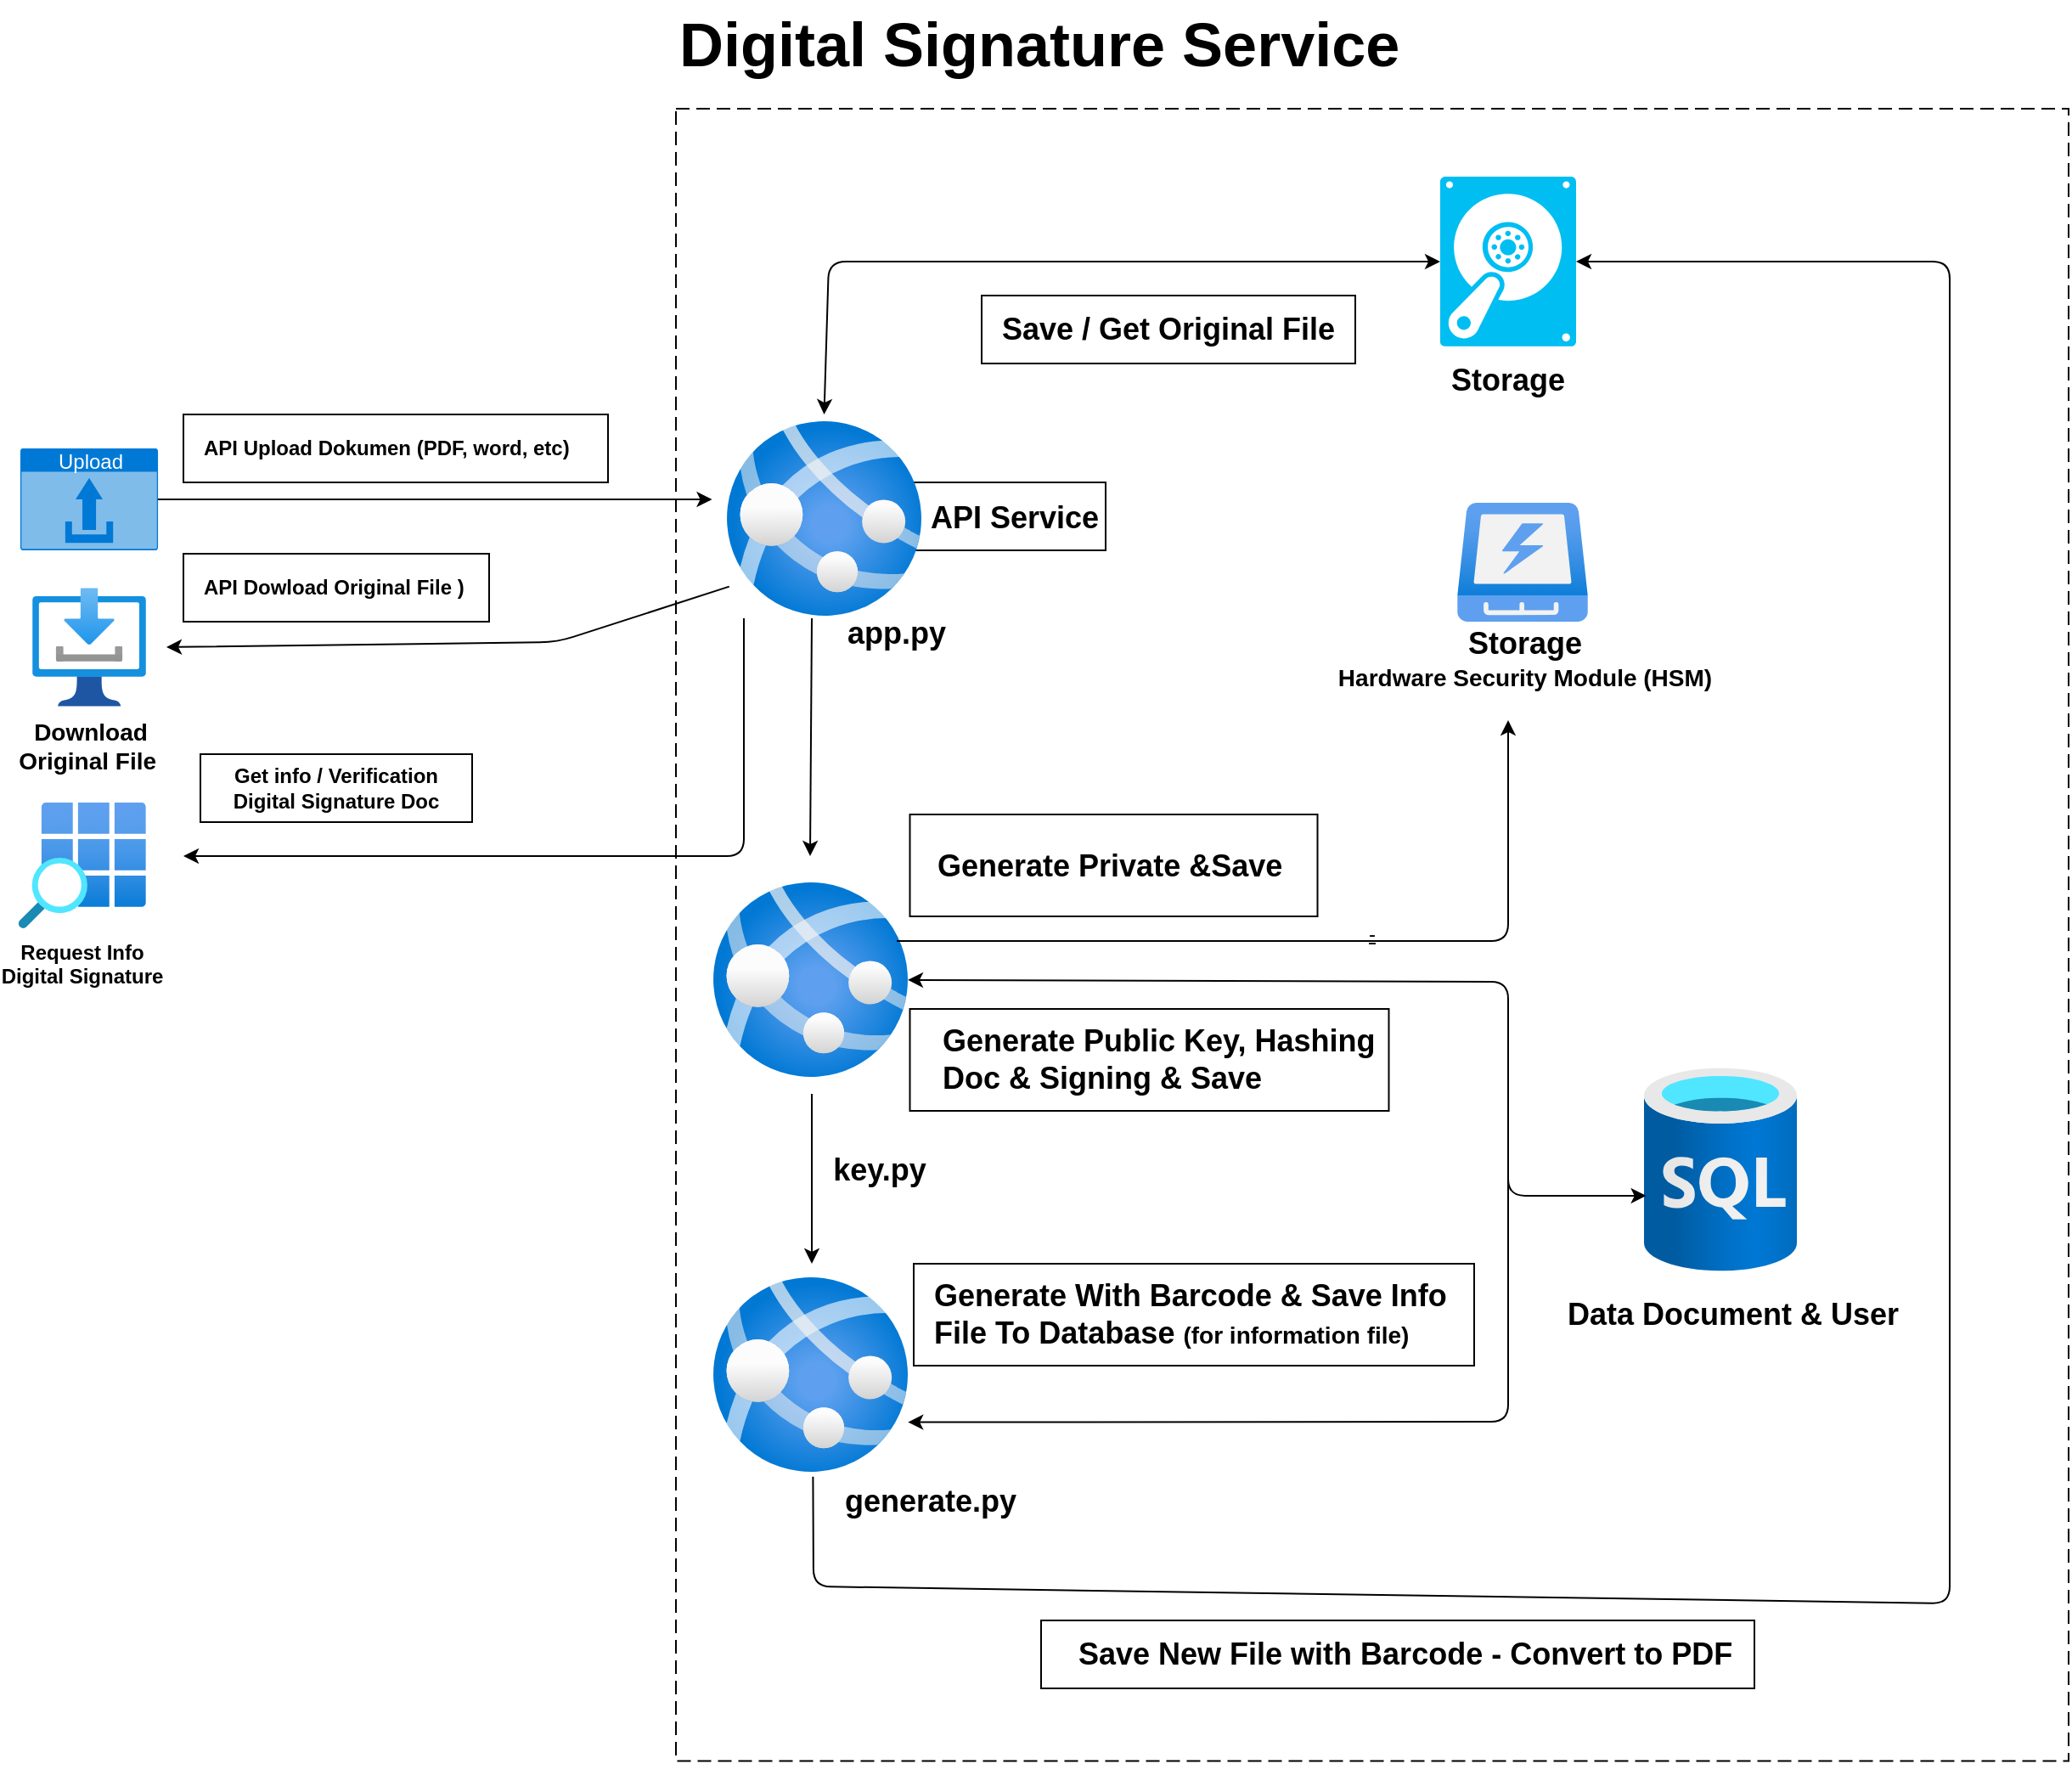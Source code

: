 <mxfile version="13.9.9" type="device" pages="3"><diagram id="MPOJHuXkhUEyFL-CrtOR" name="Architecture"><mxGraphModel dx="316" dy="3148" grid="1" gridSize="10" guides="1" tooltips="1" connect="1" arrows="1" fold="1" page="1" pageScale="1" pageWidth="850" pageHeight="1100" math="0" shadow="0"><root><mxCell id="jSEY8RpCkoVRMXqWIVlT-0"/><mxCell id="jSEY8RpCkoVRMXqWIVlT-1" parent="jSEY8RpCkoVRMXqWIVlT-0"/><mxCell id="FrtP_dH6Uc2Aja6n9ll5-71" value="" style="rounded=0;whiteSpace=wrap;html=1;" parent="jSEY8RpCkoVRMXqWIVlT-1" vertex="1"><mxGeometry x="2683" y="-820" width="120" height="40" as="geometry"/></mxCell><mxCell id="FrtP_dH6Uc2Aja6n9ll5-50" value="" style="rounded=0;whiteSpace=wrap;html=1;" parent="jSEY8RpCkoVRMXqWIVlT-1" vertex="1"><mxGeometry x="2260" y="-778" width="180" height="40" as="geometry"/></mxCell><mxCell id="FrtP_dH6Uc2Aja6n9ll5-47" value="" style="rounded=0;whiteSpace=wrap;html=1;" parent="jSEY8RpCkoVRMXqWIVlT-1" vertex="1"><mxGeometry x="2260" y="-860" width="250" height="40" as="geometry"/></mxCell><mxCell id="FrtP_dH6Uc2Aja6n9ll5-24" value="" style="rounded=0;whiteSpace=wrap;html=1;" parent="jSEY8RpCkoVRMXqWIVlT-1" vertex="1"><mxGeometry x="2690" y="-360" width="330" height="60" as="geometry"/></mxCell><mxCell id="FrtP_dH6Uc2Aja6n9ll5-23" value="" style="rounded=0;whiteSpace=wrap;html=1;" parent="jSEY8RpCkoVRMXqWIVlT-1" vertex="1"><mxGeometry x="2687.75" y="-624.5" width="240" height="60" as="geometry"/></mxCell><mxCell id="zPp8dW7rA8LVeBtgR61B-13" value="" style="endArrow=classic;html=1;entryX=0.5;entryY=1;entryDx=0;entryDy=0;fontStyle=1;" parent="jSEY8RpCkoVRMXqWIVlT-1" source="nGlbBNBVyOaWw1xf1DDI-30" edge="1"><mxGeometry x="2080" y="-1160" width="50" height="50" as="geometry"><mxPoint x="2410" y="-800" as="sourcePoint"/><mxPoint x="2571.25" y="-810" as="targetPoint"/></mxGeometry></mxCell><mxCell id="kksqPMrv0ADaczTqfNwD-33" value="&lt;font style=&quot;font-size: 12px&quot;&gt;API Upload Dokumen (PDF, word, etc)&lt;/font&gt;" style="text;html=1;strokeColor=none;fillColor=none;align=left;verticalAlign=middle;whiteSpace=wrap;rounded=0;fontStyle=1" parent="jSEY8RpCkoVRMXqWIVlT-1" vertex="1"><mxGeometry x="2270" y="-850" width="320" height="20" as="geometry"/></mxCell><mxCell id="kksqPMrv0ADaczTqfNwD-53" value="&lt;div style=&quot;text-align: center&quot;&gt;&lt;span style=&quot;font-size: 36px&quot;&gt;&lt;b&gt;Digital Signature Service&lt;/b&gt;&lt;/span&gt;&lt;/div&gt;" style="text;html=1;strokeColor=none;fillColor=none;align=left;verticalAlign=middle;whiteSpace=wrap;rounded=0;fontSize=40;" parent="jSEY8RpCkoVRMXqWIVlT-1" vertex="1"><mxGeometry x="2550" y="-1090" width="730" height="20" as="geometry"/></mxCell><mxCell id="nGlbBNBVyOaWw1xf1DDI-30" value="Upload" style="html=1;strokeColor=none;fillColor=#0079D6;labelPosition=center;verticalLabelPosition=middle;verticalAlign=top;align=center;fontSize=12;outlineConnect=0;spacingTop=-6;fontColor=#FFFFFF;shape=mxgraph.sitemap.upload;" parent="jSEY8RpCkoVRMXqWIVlT-1" vertex="1"><mxGeometry x="2163.97" y="-840" width="81.07" height="60" as="geometry"/></mxCell><mxCell id="apSkUDXAmTksaaojhE6L-6" value="&lt;b&gt;&lt;font style=&quot;font-size: 18px&quot;&gt;app.py&lt;/font&gt;&lt;/b&gt;" style="text;html=1;strokeColor=none;fillColor=none;align=center;verticalAlign=middle;whiteSpace=wrap;rounded=0;fontStyle=0" parent="jSEY8RpCkoVRMXqWIVlT-1" vertex="1"><mxGeometry x="2660.0" y="-741.5" width="40" height="20" as="geometry"/></mxCell><mxCell id="kksqPMrv0ADaczTqfNwD-2" value="" style="aspect=fixed;html=1;points=[];align=center;image;fontSize=12;image=img/lib/azure2/app_services/App_Services.svg;" parent="jSEY8RpCkoVRMXqWIVlT-1" vertex="1"><mxGeometry x="2580" y="-856" width="114.5" height="114.5" as="geometry"/></mxCell><mxCell id="FrtP_dH6Uc2Aja6n9ll5-1" value="" style="aspect=fixed;html=1;points=[];align=center;image;fontSize=12;image=img/lib/azure2/app_services/App_Services.svg;" parent="jSEY8RpCkoVRMXqWIVlT-1" vertex="1"><mxGeometry x="2572" y="-584.5" width="114.5" height="114.5" as="geometry"/></mxCell><mxCell id="FrtP_dH6Uc2Aja6n9ll5-3" value="&lt;b&gt;&lt;font style=&quot;font-size: 18px&quot;&gt;Generate Private &amp;amp;Save&lt;/font&gt;&lt;/b&gt;" style="text;html=1;strokeColor=none;fillColor=none;align=left;verticalAlign=middle;whiteSpace=wrap;rounded=0;fontStyle=0" parent="jSEY8RpCkoVRMXqWIVlT-1" vertex="1"><mxGeometry x="2702.25" y="-604.5" width="290" height="20" as="geometry"/></mxCell><mxCell id="FrtP_dH6Uc2Aja6n9ll5-4" value="&lt;b&gt;&lt;font style=&quot;font-size: 18px&quot;&gt;key.py&lt;/font&gt;&lt;/b&gt;" style="text;html=1;strokeColor=none;fillColor=none;align=center;verticalAlign=middle;whiteSpace=wrap;rounded=0;fontStyle=0" parent="jSEY8RpCkoVRMXqWIVlT-1" vertex="1"><mxGeometry x="2560" y="-425.5" width="220" height="20" as="geometry"/></mxCell><mxCell id="FrtP_dH6Uc2Aja6n9ll5-7" value="" style="aspect=fixed;html=1;points=[];align=center;image;fontSize=12;image=img/lib/azure2/databases/SQL_Database.svg;" parent="jSEY8RpCkoVRMXqWIVlT-1" vertex="1"><mxGeometry x="3120" y="-475.5" width="90" height="120" as="geometry"/></mxCell><mxCell id="FrtP_dH6Uc2Aja6n9ll5-8" value="&lt;b&gt;&lt;font style=&quot;font-size: 18px&quot;&gt;Data Document &amp;amp; User&amp;nbsp;&lt;/font&gt;&lt;/b&gt;" style="text;html=1;strokeColor=none;fillColor=none;align=center;verticalAlign=middle;whiteSpace=wrap;rounded=0;fontStyle=0" parent="jSEY8RpCkoVRMXqWIVlT-1" vertex="1"><mxGeometry x="3065" y="-340" width="220" height="20" as="geometry"/></mxCell><mxCell id="FrtP_dH6Uc2Aja6n9ll5-11" value="" style="aspect=fixed;html=1;points=[];align=center;image;fontSize=12;image=img/lib/azure2/general/SSD.svg;" parent="jSEY8RpCkoVRMXqWIVlT-1" vertex="1"><mxGeometry x="3010" y="-808" width="77" height="70" as="geometry"/></mxCell><mxCell id="FrtP_dH6Uc2Aja6n9ll5-12" value="&lt;font&gt;&lt;span style=&quot;font-size: 18px&quot;&gt;&lt;b&gt;Storage &lt;br&gt;&lt;/b&gt;&lt;/span&gt;&lt;/font&gt;&lt;b&gt;&lt;font style=&quot;font-size: 14px&quot;&gt;Hardware Security Module (HSM)&lt;/font&gt;&lt;/b&gt;" style="text;html=1;strokeColor=none;fillColor=none;align=center;verticalAlign=middle;whiteSpace=wrap;rounded=0;fontStyle=0" parent="jSEY8RpCkoVRMXqWIVlT-1" vertex="1"><mxGeometry x="2920" y="-721.5" width="260" height="11.5" as="geometry"/></mxCell><mxCell id="FrtP_dH6Uc2Aja6n9ll5-14" value="" style="aspect=fixed;html=1;points=[];align=center;image;fontSize=12;image=img/lib/azure2/app_services/App_Services.svg;" parent="jSEY8RpCkoVRMXqWIVlT-1" vertex="1"><mxGeometry x="2572" y="-352" width="114.5" height="114.5" as="geometry"/></mxCell><mxCell id="FrtP_dH6Uc2Aja6n9ll5-15" value="&lt;b&gt;&lt;font style=&quot;font-size: 18px&quot;&gt;Generate With Barcode &amp;amp; Save Info File To Database&amp;nbsp;&lt;/font&gt;&lt;font style=&quot;font-size: 14px&quot;&gt;(for information file)&lt;/font&gt;&lt;/b&gt;" style="text;html=1;strokeColor=none;fillColor=none;align=left;verticalAlign=middle;whiteSpace=wrap;rounded=0;fontStyle=0" parent="jSEY8RpCkoVRMXqWIVlT-1" vertex="1"><mxGeometry x="2700" y="-340" width="310" height="20" as="geometry"/></mxCell><mxCell id="FrtP_dH6Uc2Aja6n9ll5-17" style="edgeStyle=orthogonalEdgeStyle;rounded=0;orthogonalLoop=1;jettySize=auto;html=1;exitX=0.5;exitY=1;exitDx=0;exitDy=0;" parent="jSEY8RpCkoVRMXqWIVlT-1" source="FrtP_dH6Uc2Aja6n9ll5-4" target="FrtP_dH6Uc2Aja6n9ll5-4" edge="1"><mxGeometry relative="1" as="geometry"/></mxCell><mxCell id="FrtP_dH6Uc2Aja6n9ll5-18" value="&lt;b&gt;&lt;font style=&quot;font-size: 18px&quot;&gt;generate.py&lt;/font&gt;&lt;/b&gt;" style="text;html=1;strokeColor=none;fillColor=none;align=center;verticalAlign=middle;whiteSpace=wrap;rounded=0;fontStyle=0" parent="jSEY8RpCkoVRMXqWIVlT-1" vertex="1"><mxGeometry x="2590" y="-230" width="220" height="20" as="geometry"/></mxCell><mxCell id="FrtP_dH6Uc2Aja6n9ll5-19" value="" style="endArrow=classic;html=1;" parent="jSEY8RpCkoVRMXqWIVlT-1" edge="1"><mxGeometry width="50" height="50" relative="1" as="geometry"><mxPoint x="2630" y="-740" as="sourcePoint"/><mxPoint x="2629" y="-600" as="targetPoint"/></mxGeometry></mxCell><mxCell id="FrtP_dH6Uc2Aja6n9ll5-22" value="" style="endArrow=classic;html=1;" parent="jSEY8RpCkoVRMXqWIVlT-1" edge="1"><mxGeometry width="50" height="50" relative="1" as="geometry"><mxPoint x="2630" y="-460" as="sourcePoint"/><mxPoint x="2630" y="-360" as="targetPoint"/></mxGeometry></mxCell><mxCell id="FrtP_dH6Uc2Aja6n9ll5-28" value="" style="rounded=0;whiteSpace=wrap;html=1;" parent="jSEY8RpCkoVRMXqWIVlT-1" vertex="1"><mxGeometry x="2730" y="-930" width="220" height="40" as="geometry"/></mxCell><mxCell id="FrtP_dH6Uc2Aja6n9ll5-29" value="&lt;b&gt;&lt;font style=&quot;font-size: 18px&quot;&gt;Save / Get Original File&lt;/font&gt;&lt;/b&gt;" style="text;html=1;strokeColor=none;fillColor=none;align=left;verticalAlign=middle;whiteSpace=wrap;rounded=0;fontStyle=0" parent="jSEY8RpCkoVRMXqWIVlT-1" vertex="1"><mxGeometry x="2740" y="-920" width="220" height="20" as="geometry"/></mxCell><mxCell id="FrtP_dH6Uc2Aja6n9ll5-31" value="" style="endArrow=classic;html=1;exitX=0.943;exitY=0.301;exitDx=0;exitDy=0;exitPerimeter=0;" parent="jSEY8RpCkoVRMXqWIVlT-1" source="FrtP_dH6Uc2Aja6n9ll5-1" edge="1"><mxGeometry width="50" height="50" relative="1" as="geometry"><mxPoint x="2890" y="-490" as="sourcePoint"/><mxPoint x="3040" y="-680" as="targetPoint"/><Array as="points"><mxPoint x="3040" y="-550"/></Array></mxGeometry></mxCell><mxCell id="FrtP_dH6Uc2Aja6n9ll5-34" value="" style="endArrow=classic;startArrow=classic;html=1;entryX=0.015;entryY=0.629;entryDx=0;entryDy=0;entryPerimeter=0;" parent="jSEY8RpCkoVRMXqWIVlT-1" source="FrtP_dH6Uc2Aja6n9ll5-1" target="FrtP_dH6Uc2Aja6n9ll5-7" edge="1"><mxGeometry width="50" height="50" relative="1" as="geometry"><mxPoint x="2860" y="-370" as="sourcePoint"/><mxPoint x="2910" y="-420" as="targetPoint"/><Array as="points"><mxPoint x="3040" y="-526"/><mxPoint x="3040" y="-400"/></Array></mxGeometry></mxCell><mxCell id="FrtP_dH6Uc2Aja6n9ll5-35" value="" style="endArrow=classic;html=1;exitX=0.185;exitY=-0.233;exitDx=0;exitDy=0;exitPerimeter=0;entryX=1;entryY=0.5;entryDx=0;entryDy=0;entryPerimeter=0;" parent="jSEY8RpCkoVRMXqWIVlT-1" source="FrtP_dH6Uc2Aja6n9ll5-18" target="FrtP_dH6Uc2Aja6n9ll5-59" edge="1"><mxGeometry width="50" height="50" relative="1" as="geometry"><mxPoint x="2620" y="-120" as="sourcePoint"/><mxPoint x="3280" y="-791" as="targetPoint"/><Array as="points"><mxPoint x="2631" y="-170"/><mxPoint x="3300" y="-160"/><mxPoint x="3300" y="-950"/></Array></mxGeometry></mxCell><mxCell id="FrtP_dH6Uc2Aja6n9ll5-39" value="" style="group" parent="jSEY8RpCkoVRMXqWIVlT-1" vertex="1" connectable="0"><mxGeometry x="2765" y="-150" width="605" height="90" as="geometry"/></mxCell><mxCell id="FrtP_dH6Uc2Aja6n9ll5-38" value="" style="rounded=0;whiteSpace=wrap;html=1;" parent="FrtP_dH6Uc2Aja6n9ll5-39" vertex="1"><mxGeometry width="420" height="40" as="geometry"/></mxCell><mxCell id="FrtP_dH6Uc2Aja6n9ll5-36" value="&lt;b&gt;&lt;font style=&quot;font-size: 18px&quot;&gt;Save New File with Barcode - Convert to PDF&lt;/font&gt;&lt;/b&gt;" style="text;html=1;strokeColor=none;fillColor=none;align=left;verticalAlign=middle;whiteSpace=wrap;rounded=0;fontStyle=0" parent="FrtP_dH6Uc2Aja6n9ll5-39" vertex="1"><mxGeometry x="20" y="10" width="400" height="20" as="geometry"/></mxCell><mxCell id="FrtP_dH6Uc2Aja6n9ll5-41" value="" style="endArrow=classic;html=1;entryX=1.001;entryY=0.745;entryDx=0;entryDy=0;entryPerimeter=0;" parent="jSEY8RpCkoVRMXqWIVlT-1" target="FrtP_dH6Uc2Aja6n9ll5-14" edge="1"><mxGeometry width="50" height="50" relative="1" as="geometry"><mxPoint x="3040" y="-430" as="sourcePoint"/><mxPoint x="2880" y="-460" as="targetPoint"/><Array as="points"><mxPoint x="3040" y="-267"/></Array></mxGeometry></mxCell><mxCell id="FrtP_dH6Uc2Aja6n9ll5-42" value="&lt;font style=&quot;font-size: 14px&quot;&gt;&lt;b&gt;Download &lt;br&gt;Original File&amp;nbsp;&lt;/b&gt;&lt;/font&gt;" style="aspect=fixed;html=1;points=[];align=center;image;fontSize=12;image=img/lib/azure2/general/Download.svg;" parent="jSEY8RpCkoVRMXqWIVlT-1" vertex="1"><mxGeometry x="2171.07" y="-758" width="66.87" height="70" as="geometry"/></mxCell><mxCell id="FrtP_dH6Uc2Aja6n9ll5-43" value="" style="endArrow=classic;html=1;exitX=0.012;exitY=0.85;exitDx=0;exitDy=0;exitPerimeter=0;" parent="jSEY8RpCkoVRMXqWIVlT-1" source="kksqPMrv0ADaczTqfNwD-2" edge="1"><mxGeometry width="50" height="50" relative="1" as="geometry"><mxPoint x="2340" y="-670" as="sourcePoint"/><mxPoint x="2250" y="-723" as="targetPoint"/><Array as="points"><mxPoint x="2480" y="-726"/></Array></mxGeometry></mxCell><mxCell id="FrtP_dH6Uc2Aja6n9ll5-45" value="&lt;b&gt;Request Info&lt;br&gt;Digital Signature&lt;/b&gt;" style="aspect=fixed;html=1;points=[];align=center;image;fontSize=12;image=img/lib/azure2/general/Search_Grid.svg;" parent="jSEY8RpCkoVRMXqWIVlT-1" vertex="1"><mxGeometry x="2162.84" y="-631.5" width="75.1" height="74" as="geometry"/></mxCell><mxCell id="FrtP_dH6Uc2Aja6n9ll5-46" value="" style="endArrow=classic;html=1;" parent="jSEY8RpCkoVRMXqWIVlT-1" edge="1"><mxGeometry width="50" height="50" relative="1" as="geometry"><mxPoint x="2590" y="-740" as="sourcePoint"/><mxPoint x="2260" y="-600" as="targetPoint"/><Array as="points"><mxPoint x="2590" y="-600"/></Array></mxGeometry></mxCell><mxCell id="FrtP_dH6Uc2Aja6n9ll5-49" value="&lt;font style=&quot;font-size: 12px&quot;&gt;API Dowload Original File )&lt;/font&gt;" style="text;html=1;strokeColor=none;fillColor=none;align=left;verticalAlign=middle;whiteSpace=wrap;rounded=0;fontStyle=1" parent="jSEY8RpCkoVRMXqWIVlT-1" vertex="1"><mxGeometry x="2270" y="-768" width="320" height="20" as="geometry"/></mxCell><mxCell id="FrtP_dH6Uc2Aja6n9ll5-51" value="&lt;b&gt;Get info / Verification Digital Signature Doc&lt;/b&gt;" style="rounded=0;whiteSpace=wrap;html=1;" parent="jSEY8RpCkoVRMXqWIVlT-1" vertex="1"><mxGeometry x="2270" y="-660" width="160" height="40" as="geometry"/></mxCell><mxCell id="FrtP_dH6Uc2Aja6n9ll5-59" value="" style="verticalLabelPosition=bottom;html=1;verticalAlign=top;align=center;strokeColor=none;fillColor=#00BEF2;shape=mxgraph.azure.vhd;pointerEvents=1;" parent="jSEY8RpCkoVRMXqWIVlT-1" vertex="1"><mxGeometry x="3000" y="-1000" width="80" height="100" as="geometry"/></mxCell><mxCell id="FrtP_dH6Uc2Aja6n9ll5-60" value="&lt;font&gt;&lt;span style=&quot;font-size: 18px&quot;&gt;&lt;b&gt;Storage &lt;br&gt;&lt;/b&gt;&lt;/span&gt;&lt;/font&gt;" style="text;html=1;strokeColor=none;fillColor=none;align=center;verticalAlign=middle;whiteSpace=wrap;rounded=0;fontStyle=0" parent="jSEY8RpCkoVRMXqWIVlT-1" vertex="1"><mxGeometry x="2910" y="-885.75" width="260" height="11.5" as="geometry"/></mxCell><mxCell id="FrtP_dH6Uc2Aja6n9ll5-65" value="" style="endArrow=classic;startArrow=classic;html=1;entryX=0;entryY=0.5;entryDx=0;entryDy=0;entryPerimeter=0;exitX=0.5;exitY=1;exitDx=0;exitDy=0;" parent="jSEY8RpCkoVRMXqWIVlT-1" target="FrtP_dH6Uc2Aja6n9ll5-59" edge="1"><mxGeometry width="50" height="50" relative="1" as="geometry"><mxPoint x="2637.25" y="-860" as="sourcePoint"/><mxPoint x="2940" y="-1000" as="targetPoint"/><Array as="points"><mxPoint x="2640" y="-950"/></Array></mxGeometry></mxCell><mxCell id="FrtP_dH6Uc2Aja6n9ll5-68" value="&lt;b&gt;&lt;font style=&quot;font-size: 18px&quot;&gt;API Service&amp;nbsp;&lt;/font&gt;&lt;/b&gt;" style="text;html=1;strokeColor=none;fillColor=none;align=left;verticalAlign=middle;whiteSpace=wrap;rounded=0;fontStyle=0" parent="jSEY8RpCkoVRMXqWIVlT-1" vertex="1"><mxGeometry x="2698" y="-808.75" width="220" height="20" as="geometry"/></mxCell><mxCell id="zPp8dW7rA8LVeBtgR61B-49" value="&lt;u&gt;-&lt;/u&gt;" style="rounded=0;whiteSpace=wrap;html=1;fillColor=none;dashed=1;dashPattern=8 4;fontStyle=0" parent="jSEY8RpCkoVRMXqWIVlT-1" vertex="1"><mxGeometry x="2550" y="-1040" width="820" height="972.75" as="geometry"/></mxCell><mxCell id="X2hFTTopntcqh3ps8aiT-2" value="" style="rounded=0;whiteSpace=wrap;html=1;" parent="jSEY8RpCkoVRMXqWIVlT-1" vertex="1"><mxGeometry x="2687.75" y="-510" width="282" height="60" as="geometry"/></mxCell><mxCell id="X2hFTTopntcqh3ps8aiT-3" value="&lt;b&gt;&lt;font style=&quot;font-size: 18px&quot;&gt;Generate Public Key, Hashing Doc &amp;amp; Signing &amp;amp; Save&lt;/font&gt;&lt;/b&gt;" style="text;html=1;strokeColor=none;fillColor=none;align=left;verticalAlign=middle;whiteSpace=wrap;rounded=0;fontStyle=0" parent="jSEY8RpCkoVRMXqWIVlT-1" vertex="1"><mxGeometry x="2704.75" y="-490" width="290" height="20" as="geometry"/></mxCell></root></mxGraphModel></diagram><diagram id="ySTEmTPjqMlm7xnq_YSw" name="Kosep Dasar Hash"><mxGraphModel dx="1008" dy="474" grid="1" gridSize="10" guides="1" tooltips="1" connect="1" arrows="1" fold="1" page="1" pageScale="1" pageWidth="850" pageHeight="1100" math="0" shadow="0"><root><mxCell id="jWV4cwEw6sQc00GbOahn-0"/><mxCell id="jWV4cwEw6sQc00GbOahn-1" parent="jWV4cwEw6sQc00GbOahn-0"/><mxCell id="u5JrG9uyByAkogSzK0X_-4" value="" style="rounded=0;whiteSpace=wrap;html=1;" vertex="1" parent="jWV4cwEw6sQc00GbOahn-1"><mxGeometry x="530" y="350" width="180" height="130" as="geometry"/></mxCell><mxCell id="jWV4cwEw6sQc00GbOahn-2" value="&lt;b&gt;&lt;font style=&quot;font-size: 18px&quot;&gt;File&amp;nbsp;&lt;/font&gt;&lt;/b&gt;" style="verticalLabelPosition=bottom;html=1;verticalAlign=top;align=center;strokeColor=none;fillColor=#00BEF2;shape=mxgraph.azure.cloud_services_configuration_file;pointerEvents=1;" vertex="1" parent="jWV4cwEw6sQc00GbOahn-1"><mxGeometry x="180" y="350" width="90" height="130" as="geometry"/></mxCell><mxCell id="jWV4cwEw6sQc00GbOahn-3" value="Convert byte&amp;nbsp;&lt;br&gt;hash (SHA256 /&amp;nbsp;SHA512)" style="rounded=0;whiteSpace=wrap;html=1;fontStyle=1" vertex="1" parent="jWV4cwEw6sQc00GbOahn-1"><mxGeometry x="290" y="350" width="200" height="40" as="geometry"/></mxCell><mxCell id="u5JrG9uyByAkogSzK0X_-0" value="" style="endArrow=classic;html=1;exitX=1.015;exitY=0.397;exitDx=0;exitDy=0;exitPerimeter=0;" edge="1" parent="jWV4cwEw6sQc00GbOahn-1" source="jWV4cwEw6sQc00GbOahn-2"><mxGeometry width="50" height="50" relative="1" as="geometry"><mxPoint x="310" y="420" as="sourcePoint"/><mxPoint x="520" y="400" as="targetPoint"/></mxGeometry></mxCell><mxCell id="u5JrG9uyByAkogSzK0X_-3" value="&lt;b&gt;String HASH&lt;br&gt;&lt;/b&gt;&lt;br&gt;&lt;br&gt;88FCA33AC74E0D1A9317&lt;br&gt;B3601C66DF2A9AB11A08&lt;br&gt;70F5E640E437A27AD70C&lt;br&gt;F4C5" style="text;html=1;strokeColor=none;fillColor=none;align=left;verticalAlign=middle;whiteSpace=wrap;rounded=0;" vertex="1" parent="jWV4cwEw6sQc00GbOahn-1"><mxGeometry x="540" y="405" width="100" height="20" as="geometry"/></mxCell></root></mxGraphModel></diagram><diagram name="Konsep Dasar Digital Signature" id="A6tWX1mV-osGVr64ds2P"><mxGraphModel dx="1008" dy="474" grid="1" gridSize="10" guides="1" tooltips="1" connect="1" arrows="1" fold="1" page="1" pageScale="1" pageWidth="850" pageHeight="1100" math="0" shadow="0"><root><mxCell id="vtPOSggucX1N6hhp1bVR-0"/><mxCell id="vtPOSggucX1N6hhp1bVR-1" parent="vtPOSggucX1N6hhp1bVR-0"/><mxCell id="vtPOSggucX1N6hhp1bVR-3" value="&lt;b&gt;&lt;font style=&quot;font-size: 18px&quot;&gt;File&amp;nbsp;&lt;/font&gt;&lt;/b&gt;" style="verticalLabelPosition=bottom;html=1;verticalAlign=top;align=center;strokeColor=none;fillColor=#00BEF2;shape=mxgraph.azure.cloud_services_configuration_file;pointerEvents=1;" vertex="1" parent="vtPOSggucX1N6hhp1bVR-1"><mxGeometry x="180" y="340" width="90" height="130" as="geometry"/></mxCell><mxCell id="vtPOSggucX1N6hhp1bVR-4" value="Convert byte&amp;nbsp;&lt;br&gt;hash (SHA256 /&amp;nbsp;SHA512)" style="rounded=0;whiteSpace=wrap;html=1;fontStyle=1" vertex="1" parent="vtPOSggucX1N6hhp1bVR-1"><mxGeometry x="310" y="270" width="200" height="40" as="geometry"/></mxCell><mxCell id="vtPOSggucX1N6hhp1bVR-5" value="" style="endArrow=classic;html=1;exitX=1;exitY=0.538;exitDx=0;exitDy=0;exitPerimeter=0;entryX=0;entryY=0.5;entryDx=0;entryDy=0;" edge="1" parent="vtPOSggucX1N6hhp1bVR-1" source="vtPOSggucX1N6hhp1bVR-3" target="vtPOSggucX1N6hhp1bVR-9"><mxGeometry width="50" height="50" relative="1" as="geometry"><mxPoint x="310" y="420" as="sourcePoint"/><mxPoint x="370" y="400" as="targetPoint"/></mxGeometry></mxCell><mxCell id="vtPOSggucX1N6hhp1bVR-7" value="Private Key - &lt;br&gt;User&amp;nbsp;" style="shadow=0;dashed=0;html=1;strokeColor=none;fillColor=#4495D1;labelPosition=center;verticalLabelPosition=bottom;verticalAlign=top;align=center;outlineConnect=0;shape=mxgraph.veeam.2d.private_key;" vertex="1" parent="vtPOSggucX1N6hhp1bVR-1"><mxGeometry x="383.24" y="510" width="66.76" height="61" as="geometry"/></mxCell><mxCell id="vtPOSggucX1N6hhp1bVR-9" value="Process&amp;nbsp;&lt;br&gt;Digital Signature" style="ellipse;whiteSpace=wrap;html=1;aspect=fixed;" vertex="1" parent="vtPOSggucX1N6hhp1bVR-1"><mxGeometry x="370" y="370" width="80" height="80" as="geometry"/></mxCell><mxCell id="vtPOSggucX1N6hhp1bVR-10" value="" style="endArrow=classic;html=1;exitX=0.5;exitY=1;exitDx=0;exitDy=0;entryX=0.5;entryY=0;entryDx=0;entryDy=0;" edge="1" parent="vtPOSggucX1N6hhp1bVR-1" source="vtPOSggucX1N6hhp1bVR-4" target="vtPOSggucX1N6hhp1bVR-9"><mxGeometry width="50" height="50" relative="1" as="geometry"><mxPoint x="460" y="370" as="sourcePoint"/><mxPoint x="510" y="320" as="targetPoint"/></mxGeometry></mxCell><mxCell id="vtPOSggucX1N6hhp1bVR-11" value="" style="endArrow=classic;html=1;entryX=0.5;entryY=1;entryDx=0;entryDy=0;" edge="1" parent="vtPOSggucX1N6hhp1bVR-1" target="vtPOSggucX1N6hhp1bVR-9"><mxGeometry width="50" height="50" relative="1" as="geometry"><mxPoint x="410" y="510" as="sourcePoint"/><mxPoint x="520" y="450" as="targetPoint"/></mxGeometry></mxCell><mxCell id="vtPOSggucX1N6hhp1bVR-14" value="" style="endArrow=classic;html=1;exitX=1;exitY=0.5;exitDx=0;exitDy=0;" edge="1" parent="vtPOSggucX1N6hhp1bVR-1" source="vtPOSggucX1N6hhp1bVR-9"><mxGeometry width="50" height="50" relative="1" as="geometry"><mxPoint x="490" y="450" as="sourcePoint"/><mxPoint x="580" y="410" as="targetPoint"/></mxGeometry></mxCell><mxCell id="vtPOSggucX1N6hhp1bVR-15" value="" style="group" vertex="1" connectable="0" parent="vtPOSggucX1N6hhp1bVR-1"><mxGeometry x="580" y="350" width="200" height="130" as="geometry"/></mxCell><mxCell id="vtPOSggucX1N6hhp1bVR-2" value="" style="rounded=0;whiteSpace=wrap;html=1;" vertex="1" parent="vtPOSggucX1N6hhp1bVR-15"><mxGeometry width="200" height="130" as="geometry"/></mxCell><mxCell id="vtPOSggucX1N6hhp1bVR-6" value="&lt;b&gt;Digital SIgnature&lt;br&gt;&lt;/b&gt;&lt;br&gt;&lt;br&gt;4a3b7c8d9e0f1a2b3c4d5e6f7a&lt;br&gt;8b9c0d1e2f3a4b5c6d7e8f9a0b&lt;br&gt;1c2d3e4f5a6b7c8d9e0f1a2b&lt;br&gt;3c4d5e6f7a8b9c0d1e2f3a4b5&lt;br&gt;c6d7e8f9a0b1c2d3e4f5a6b7c8d" style="text;html=1;strokeColor=none;fillColor=none;align=left;verticalAlign=middle;whiteSpace=wrap;rounded=0;" vertex="1" parent="vtPOSggucX1N6hhp1bVR-15"><mxGeometry x="10" y="55" width="100" height="20" as="geometry"/></mxCell></root></mxGraphModel></diagram></mxfile>